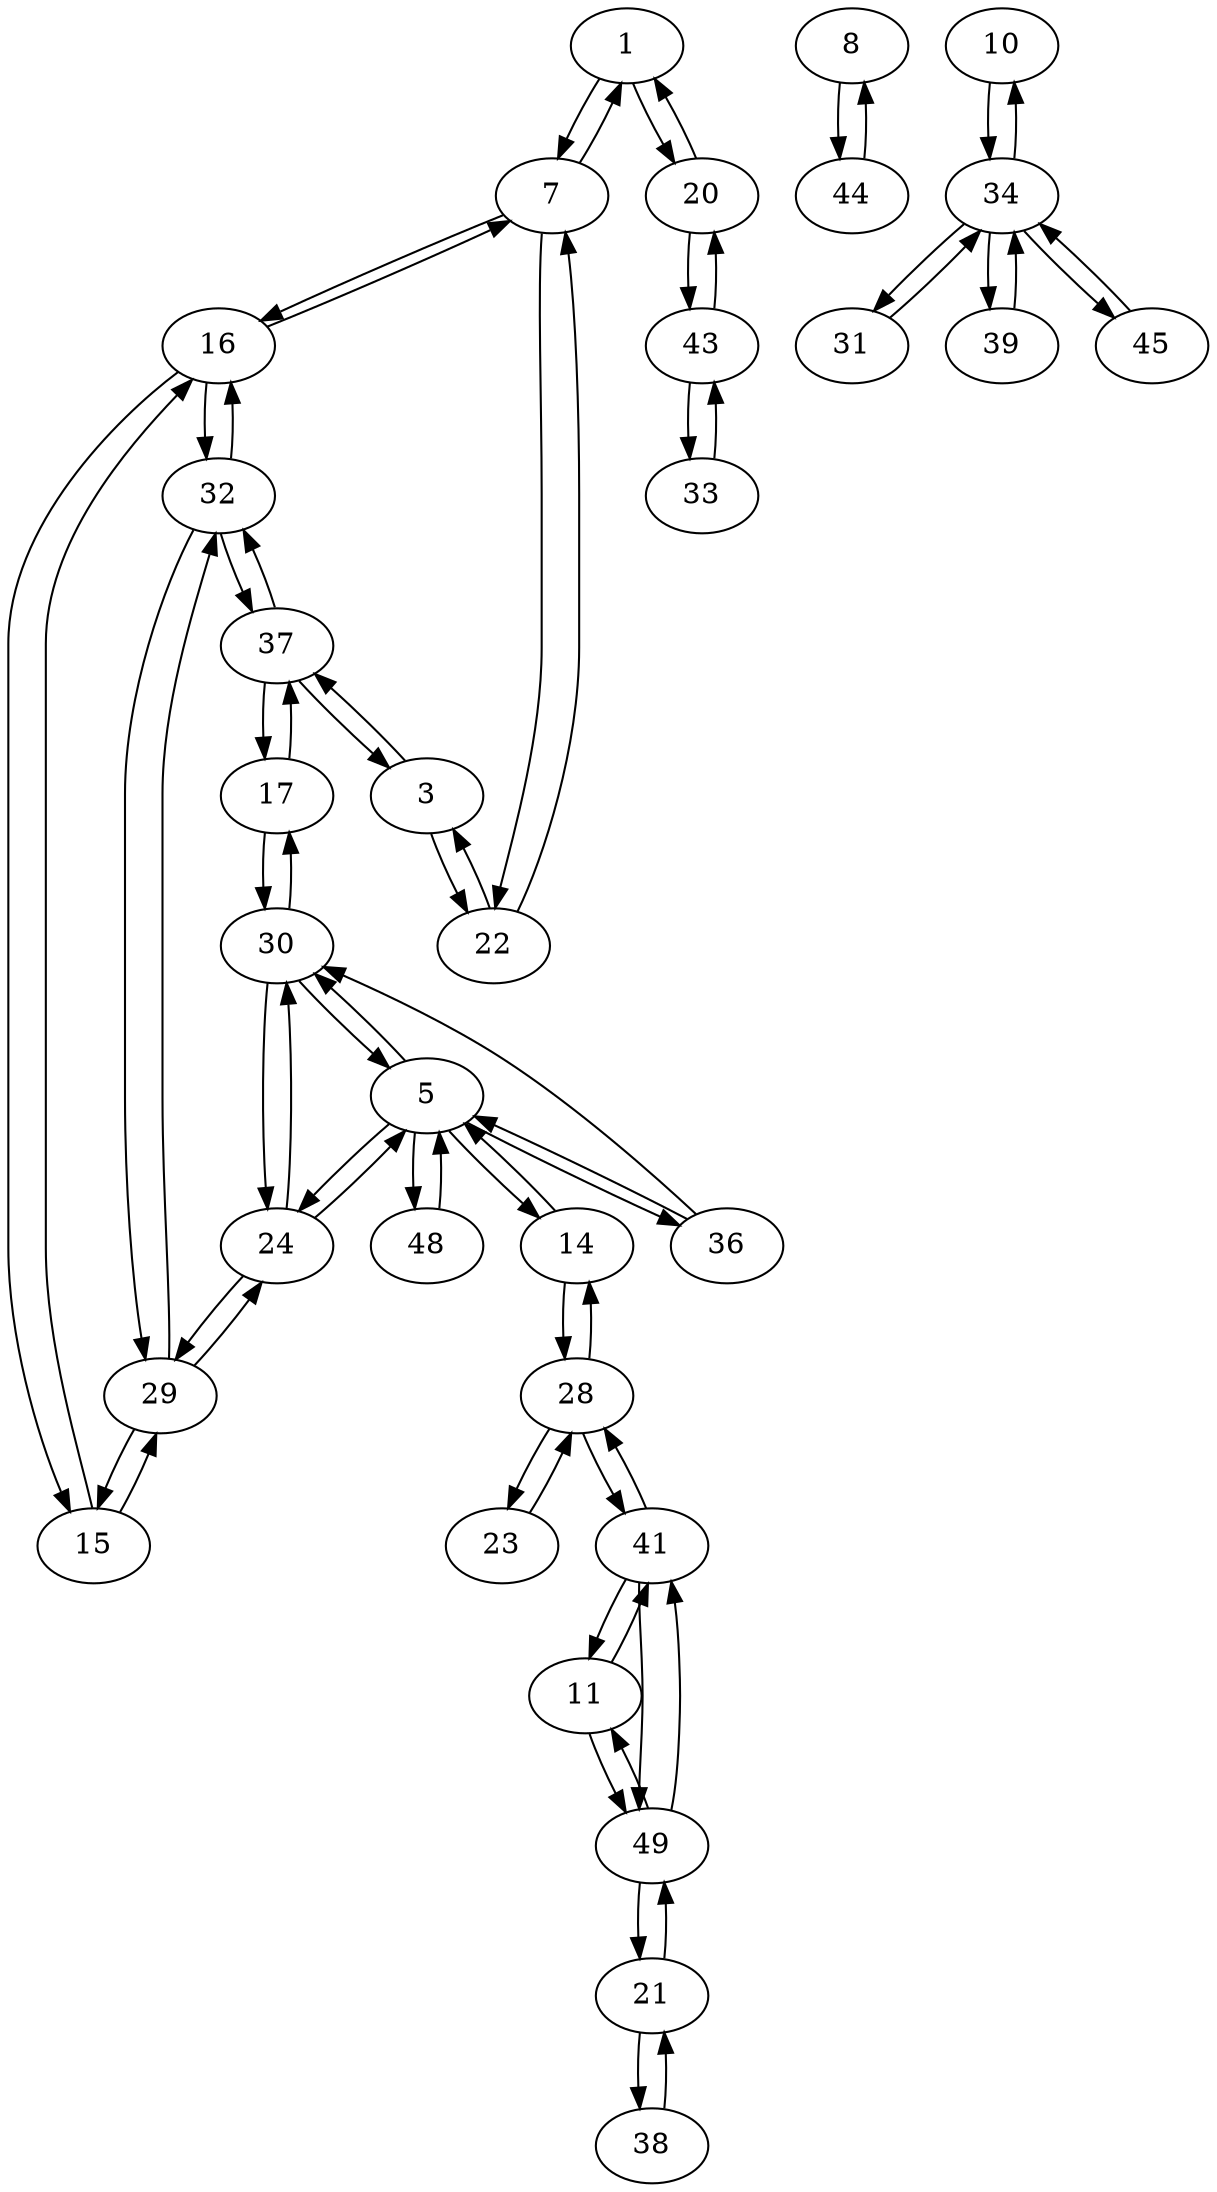digraph G {
  1 -> 7;
  1 -> 20;
  3 -> 22;
  3 -> 37;
  5 -> 14;
  5 -> 24;
  5 -> 30;
  5 -> 36;
  5 -> 48;
  7 -> 1;
  7 -> 16;
  7 -> 22;
  8 -> 44;
  10 -> 34;
  11 -> 41;
  11 -> 49;
  14 -> 5;
  14 -> 28;
  15 -> 16;
  15 -> 29;
  16 -> 7;
  16 -> 15;
  16 -> 32;
  17 -> 30;
  17 -> 37;
  20 -> 1;
  20 -> 43;
  21 -> 38;
  21 -> 49;
  22 -> 3;
  22 -> 7;
  23 -> 28;
  24 -> 5;
  24 -> 29;
  24 -> 30;
  28 -> 14;
  28 -> 23;
  28 -> 41;
  29 -> 15;
  29 -> 24;
  29 -> 32;
  30 -> 5;
  30 -> 17;
  30 -> 24;
  31 -> 34;
  32 -> 16;
  32 -> 29;
  32 -> 37;
  33 -> 43;
  34 -> 10;
  34 -> 31;
  34 -> 39;
  34 -> 45;
  36 -> 5;
  36 -> 30;
  37 -> 3;
  37 -> 17;
  37 -> 32;
  38 -> 21;
  39 -> 34;
  41 -> 11;
  41 -> 28;
  41 -> 49;
  43 -> 20;
  43 -> 33;
  44 -> 8;
  45 -> 34;
  48 -> 5;
  49 -> 11;
  49 -> 21;
  49 -> 41;
}